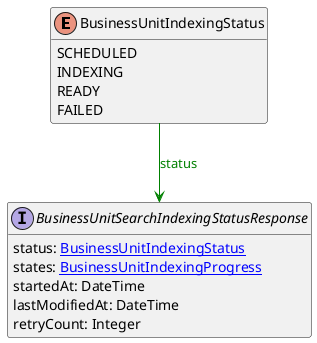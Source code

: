 @startuml

hide methods
enum BusinessUnitIndexingStatus {
    SCHEDULED
    INDEXING
    READY
    FAILED
}
interface BusinessUnitSearchIndexingStatusResponse [[BusinessUnitSearchIndexingStatusResponse.svg]]  {
    status: [[BusinessUnitIndexingStatus.svg BusinessUnitIndexingStatus]]
    states: [[BusinessUnitIndexingProgress.svg BusinessUnitIndexingProgress]]
    startedAt: DateTime
    lastModifiedAt: DateTime
    retryCount: Integer
}
BusinessUnitIndexingStatus --> BusinessUnitSearchIndexingStatusResponse #green;text:green : "status"
@enduml
